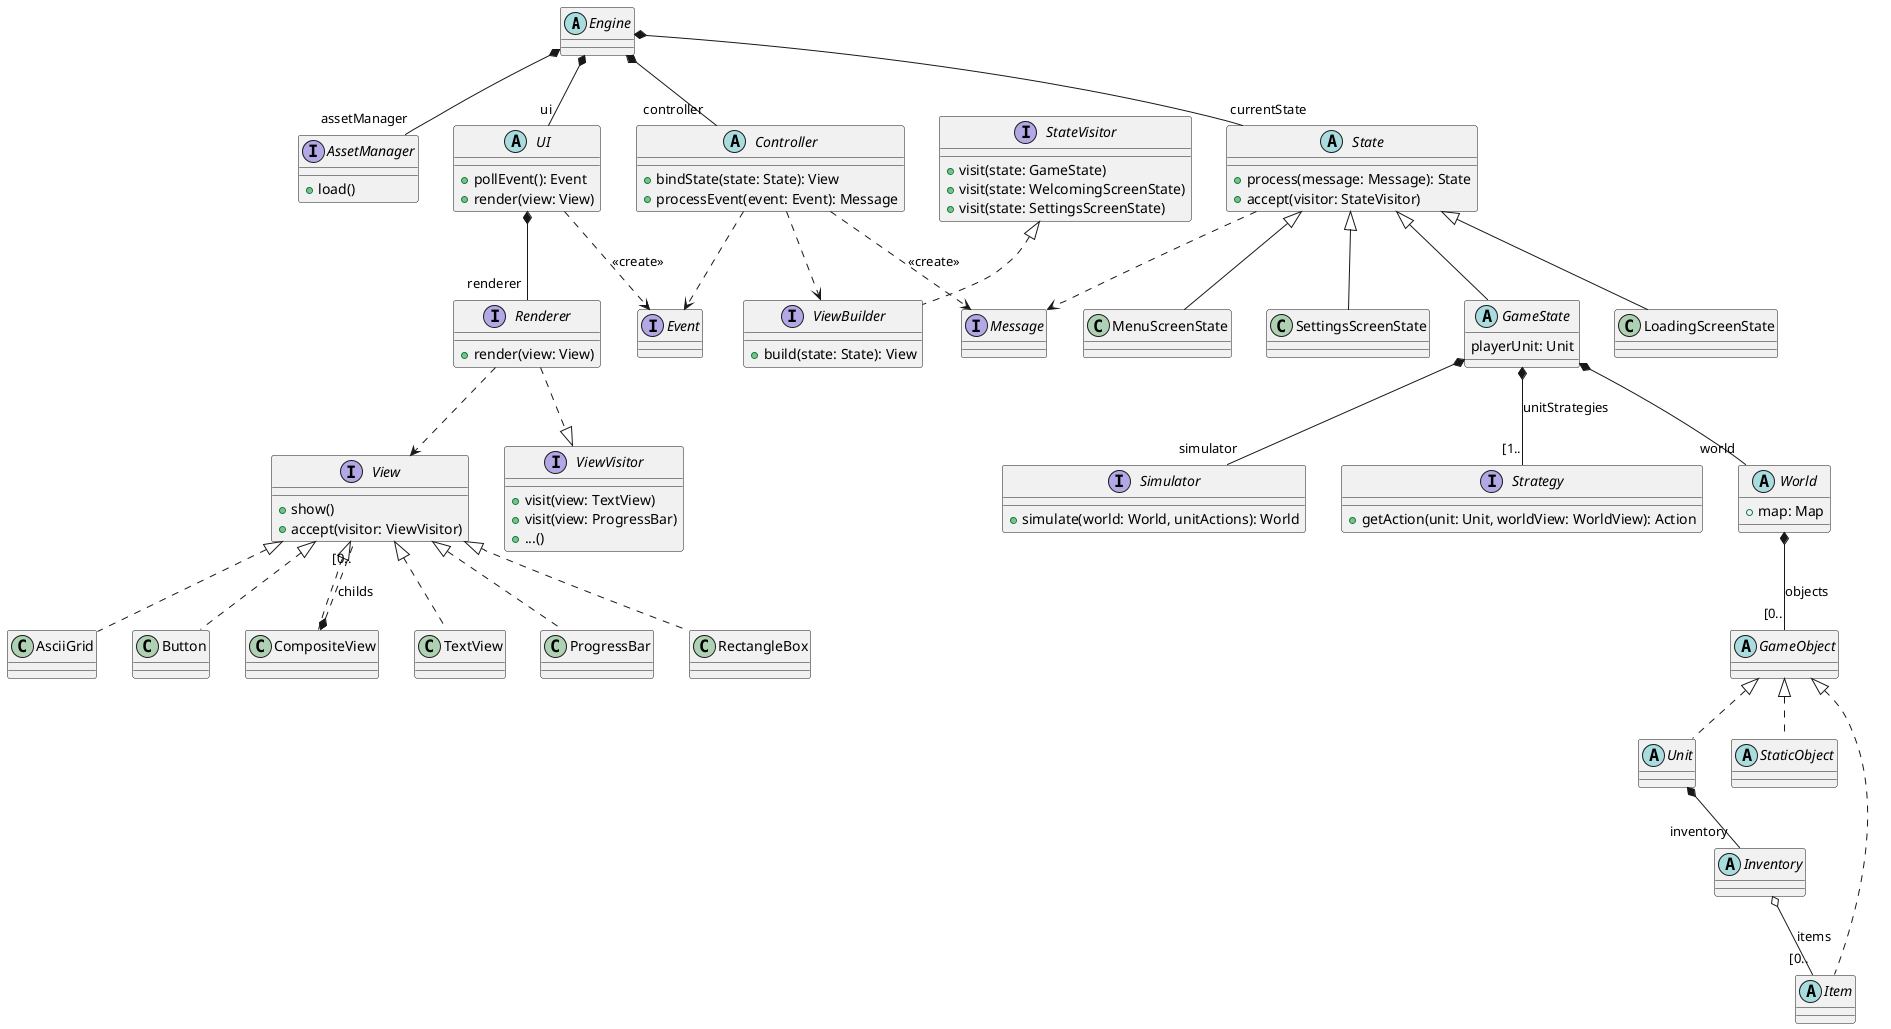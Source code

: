 @startuml
'https://plantuml.com/class-diagram

abstract class Engine

interface AssetManager {
    + load()
}

abstract class UI {
    + pollEvent(): Event
    + render(view: View)
}

abstract class Controller {
    + bindState(state: State): View
    + processEvent(event: Event): Message
}

Engine *-- "controller" Controller
Engine *-- "assetManager" AssetManager
Engine *-- "ui" UI

interface Simulator {
    + simulate(world: World, unitActions): World
}

interface Strategy {
    + getAction(unit: Unit, worldView: WorldView): Action
}

abstract class World {
    + map: Map
}

abstract class GameObject

abstract class Unit

abstract class StaticObject

abstract class Item

abstract class Inventory

Inventory o-- "[0.." Item : "items"

Unit *-- "inventory" Inventory

GameObject <|.. Unit
GameObject <|.. StaticObject
GameObject <|.. Item

interface Message

Controller ..> Message : "<<create>>"
State ..> Message


interface Event

Controller ..> Event
UI ..> Event : "<<create>>"




abstract class Controller

Controller ..> ViewBuilder

abstract class State {
    + process(message: Message): State
    + accept(visitor: StateVisitor)
}

class MenuScreenState

class SettingsScreenState

abstract class GameState {
    playerUnit: Unit
}

class LoadingScreenState

interface StateVisitor {
    + visit(state: GameState)
    + visit(state: WelcomingScreenState)
    + visit(state: SettingsScreenState)
}


GameState *-- "world" World
GameState *-- "[1.." Strategy : "unitStrategies"
GameState *-- "simulator" Simulator

interface ViewBuilder {
    + build(state: State): View
}


StateVisitor <|.. ViewBuilder

interface Renderer {
    + render(view: View)
}

interface ViewVisitor {
    + visit(view: TextView)
    + visit(view: ProgressBar)
    + ...()
}

interface View {
    + show()
    + accept(visitor: ViewVisitor)
}

class TextView

class ProgressBar

class RectangleBox

class AsciiGrid

class Button

class CompositeView

interface ViewBuilder

Engine *-- "currentState" State

State <|-- MenuScreenState
State <|-- SettingsScreenState
State <|-- GameState
State <|-- LoadingScreenState

View <|.. TextView
View <|.. ProgressBar
View <|.. RectangleBox
View <|.. AsciiGrid
View <|.. Button
View <|.. CompositeView


CompositeView *.. "[0.." View : "childs"

Renderer ..|> ViewVisitor
Renderer ..> View

UI *-- "renderer" Renderer

World *-- "[0.." GameObject : "objects"


@enduml